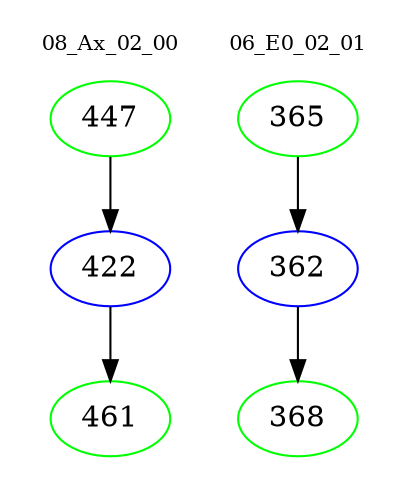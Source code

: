 digraph{
subgraph cluster_0 {
color = white
label = "08_Ax_02_00";
fontsize=10;
T0_447 [label="447", color="green"]
T0_447 -> T0_422 [color="black"]
T0_422 [label="422", color="blue"]
T0_422 -> T0_461 [color="black"]
T0_461 [label="461", color="green"]
}
subgraph cluster_1 {
color = white
label = "06_E0_02_01";
fontsize=10;
T1_365 [label="365", color="green"]
T1_365 -> T1_362 [color="black"]
T1_362 [label="362", color="blue"]
T1_362 -> T1_368 [color="black"]
T1_368 [label="368", color="green"]
}
}
